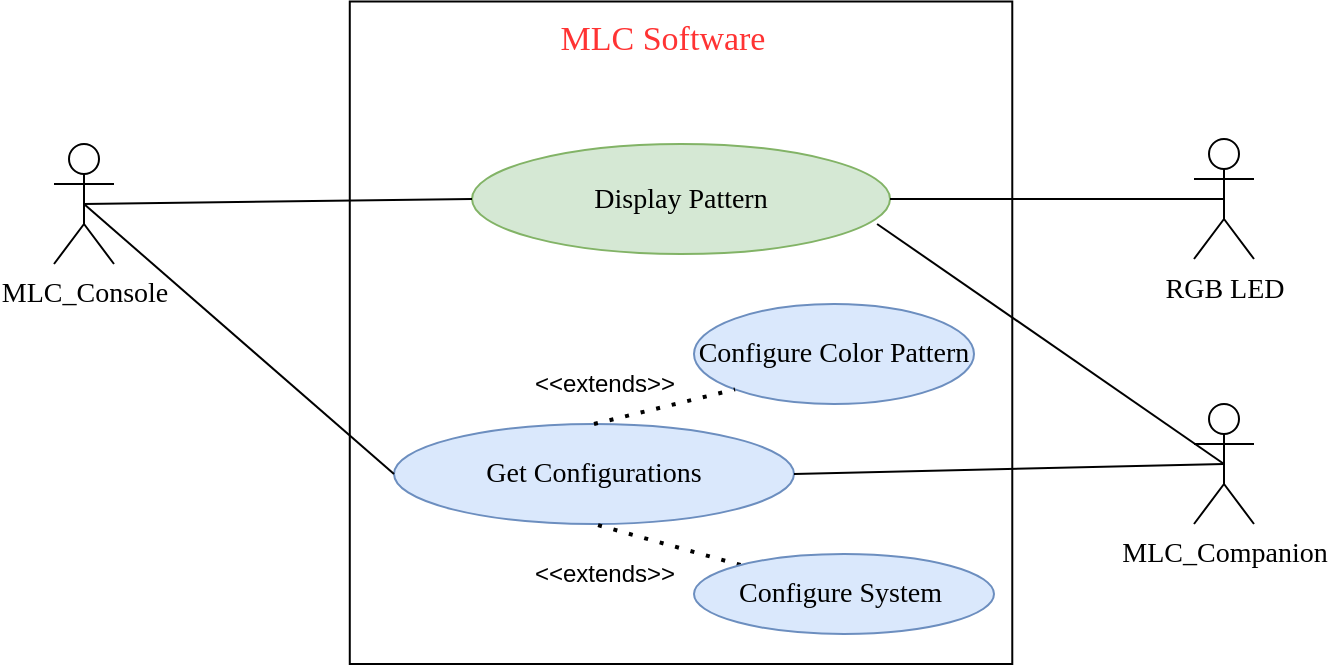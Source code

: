 <mxfile version="14.0.5" type="github" pages="2">
  <diagram id="9Y8ZHIoOVF3_s0dHNt5-" name="Page-1">
    <mxGraphModel dx="1248" dy="717" grid="1" gridSize="10" guides="1" tooltips="1" connect="1" arrows="1" fold="1" page="1" pageScale="1" pageWidth="827" pageHeight="1169" math="0" shadow="0">
      <root>
        <mxCell id="0" />
        <mxCell id="1" parent="0" />
        <mxCell id="SoJKSNoQK4Bj8bn0CBLv-29" value="" style="whiteSpace=wrap;html=1;aspect=fixed;" parent="1" vertex="1">
          <mxGeometry x="267.89" y="288.75" width="331.25" height="331.25" as="geometry" />
        </mxCell>
        <mxCell id="SoJKSNoQK4Bj8bn0CBLv-3" value="&lt;font style=&quot;font-size: 14px&quot; face=&quot;Times New Roman&quot;&gt;Get Configurations&lt;/font&gt;" style="ellipse;whiteSpace=wrap;html=1;fillColor=#dae8fc;strokeColor=#6c8ebf;" parent="1" vertex="1">
          <mxGeometry x="290" y="500" width="200" height="50" as="geometry" />
        </mxCell>
        <mxCell id="SoJKSNoQK4Bj8bn0CBLv-5" value="&lt;font style=&quot;font-size: 14px&quot; face=&quot;Times New Roman&quot;&gt;Display Pattern&lt;/font&gt;" style="ellipse;whiteSpace=wrap;html=1;fillColor=#d5e8d4;strokeColor=#82b366;" parent="1" vertex="1">
          <mxGeometry x="329.01" y="360" width="209.01" height="55" as="geometry" />
        </mxCell>
        <mxCell id="SoJKSNoQK4Bj8bn0CBLv-10" value="&lt;font face=&quot;Times New Roman&quot;&gt;&lt;span style=&quot;font-size: 14px&quot;&gt;MLC_Console&lt;/span&gt;&lt;/font&gt;" style="shape=umlActor;verticalLabelPosition=bottom;verticalAlign=top;html=1;" parent="1" vertex="1">
          <mxGeometry x="120" y="360" width="30" height="60" as="geometry" />
        </mxCell>
        <mxCell id="SoJKSNoQK4Bj8bn0CBLv-11" value="&lt;font face=&quot;Times New Roman&quot;&gt;&lt;span style=&quot;font-size: 14px&quot;&gt;RGB LED&lt;/span&gt;&lt;/font&gt;" style="shape=umlActor;verticalLabelPosition=bottom;verticalAlign=top;html=1;direction=east;" parent="1" vertex="1">
          <mxGeometry x="690" y="357.5" width="30" height="60" as="geometry" />
        </mxCell>
        <mxCell id="SoJKSNoQK4Bj8bn0CBLv-37" value="" style="endArrow=none;html=1;exitX=0.5;exitY=0.5;exitDx=0;exitDy=0;exitPerimeter=0;entryX=0;entryY=0.5;entryDx=0;entryDy=0;endFill=0;" parent="1" source="SoJKSNoQK4Bj8bn0CBLv-10" target="SoJKSNoQK4Bj8bn0CBLv-3" edge="1">
          <mxGeometry width="50" height="50" relative="1" as="geometry">
            <mxPoint x="160" y="420" as="sourcePoint" />
            <mxPoint x="210" y="370" as="targetPoint" />
          </mxGeometry>
        </mxCell>
        <mxCell id="SoJKSNoQK4Bj8bn0CBLv-50" value="" style="endArrow=none;html=1;exitX=1;exitY=0.5;exitDx=0;exitDy=0;entryX=0.5;entryY=0.5;entryDx=0;entryDy=0;entryPerimeter=0;endFill=0;" parent="1" source="SoJKSNoQK4Bj8bn0CBLv-5" target="SoJKSNoQK4Bj8bn0CBLv-11" edge="1">
          <mxGeometry width="50" height="50" relative="1" as="geometry">
            <mxPoint x="499" y="420" as="sourcePoint" />
            <mxPoint x="680" y="440" as="targetPoint" />
          </mxGeometry>
        </mxCell>
        <mxCell id="SoJKSNoQK4Bj8bn0CBLv-56" value="&lt;font face=&quot;Times New Roman&quot; style=&quot;font-size: 17px&quot; color=&quot;#ff3333&quot;&gt;MLC Software&lt;/font&gt;" style="text;html=1;align=center;verticalAlign=middle;resizable=0;points=[];autosize=1;" parent="1" vertex="1">
          <mxGeometry x="363.51" y="297.5" width="120" height="20" as="geometry" />
        </mxCell>
        <mxCell id="SoJKSNoQK4Bj8bn0CBLv-58" value="&lt;font face=&quot;Times New Roman&quot;&gt;&lt;span style=&quot;font-size: 14px&quot;&gt;MLC_Companion&lt;/span&gt;&lt;/font&gt;" style="shape=umlActor;verticalLabelPosition=bottom;verticalAlign=top;html=1;" parent="1" vertex="1">
          <mxGeometry x="690" y="490" width="30" height="60" as="geometry" />
        </mxCell>
        <mxCell id="SoJKSNoQK4Bj8bn0CBLv-60" value="" style="endArrow=none;html=1;exitX=0.5;exitY=0.5;exitDx=0;exitDy=0;exitPerimeter=0;endFill=0;entryX=1;entryY=0.5;entryDx=0;entryDy=0;" parent="1" source="SoJKSNoQK4Bj8bn0CBLv-58" target="SoJKSNoQK4Bj8bn0CBLv-3" edge="1">
          <mxGeometry width="50" height="50" relative="1" as="geometry">
            <mxPoint x="130" y="510" as="sourcePoint" />
            <mxPoint x="490" y="510" as="targetPoint" />
          </mxGeometry>
        </mxCell>
        <mxCell id="-GxmS9y0RetU1ui6JWVb-1" value="" style="endArrow=none;dashed=1;html=1;dashPattern=1 3;strokeWidth=2;entryX=0.5;entryY=1;entryDx=0;entryDy=0;" parent="1" source="-GxmS9y0RetU1ui6JWVb-2" target="SoJKSNoQK4Bj8bn0CBLv-3" edge="1">
          <mxGeometry width="50" height="50" relative="1" as="geometry">
            <mxPoint x="390" y="610" as="sourcePoint" />
            <mxPoint x="440" y="560" as="targetPoint" />
          </mxGeometry>
        </mxCell>
        <mxCell id="-GxmS9y0RetU1ui6JWVb-2" value="&lt;font style=&quot;font-size: 14px&quot; face=&quot;Times New Roman&quot;&gt;Configure System&amp;nbsp;&lt;/font&gt;" style="ellipse;whiteSpace=wrap;html=1;fillColor=#dae8fc;strokeColor=#6c8ebf;" parent="1" vertex="1">
          <mxGeometry x="440" y="565" width="150" height="40" as="geometry" />
        </mxCell>
        <mxCell id="-GxmS9y0RetU1ui6JWVb-3" value="&lt;font style=&quot;font-size: 14px&quot; face=&quot;Times New Roman&quot;&gt;Configure Color Pattern&lt;/font&gt;" style="ellipse;whiteSpace=wrap;html=1;fillColor=#dae8fc;strokeColor=#6c8ebf;" parent="1" vertex="1">
          <mxGeometry x="440" y="440" width="140" height="50" as="geometry" />
        </mxCell>
        <mxCell id="-GxmS9y0RetU1ui6JWVb-5" value="&amp;lt;&amp;lt;extends&amp;gt;&amp;gt;" style="text;html=1;align=center;verticalAlign=middle;resizable=0;points=[];autosize=1;direction=west;" parent="1" vertex="1">
          <mxGeometry x="350" y="565" width="90" height="20" as="geometry" />
        </mxCell>
        <mxCell id="-GxmS9y0RetU1ui6JWVb-6" value="&amp;lt;&amp;lt;extends&amp;gt;&amp;gt;" style="text;html=1;align=center;verticalAlign=middle;resizable=0;points=[];autosize=1;direction=west;" parent="1" vertex="1">
          <mxGeometry x="350" y="470" width="90" height="20" as="geometry" />
        </mxCell>
        <mxCell id="-GxmS9y0RetU1ui6JWVb-7" value="" style="endArrow=none;dashed=1;html=1;dashPattern=1 3;strokeWidth=2;entryX=0;entryY=1;entryDx=0;entryDy=0;exitX=0.5;exitY=0;exitDx=0;exitDy=0;" parent="1" source="SoJKSNoQK4Bj8bn0CBLv-3" target="-GxmS9y0RetU1ui6JWVb-3" edge="1">
          <mxGeometry width="50" height="50" relative="1" as="geometry">
            <mxPoint x="520" y="680" as="sourcePoint" />
            <mxPoint x="570" y="630" as="targetPoint" />
          </mxGeometry>
        </mxCell>
        <mxCell id="-GxmS9y0RetU1ui6JWVb-8" value="" style="endArrow=none;html=1;exitX=0.5;exitY=0.5;exitDx=0;exitDy=0;exitPerimeter=0;entryX=0;entryY=0.5;entryDx=0;entryDy=0;endFill=0;" parent="1" source="SoJKSNoQK4Bj8bn0CBLv-10" target="SoJKSNoQK4Bj8bn0CBLv-5" edge="1">
          <mxGeometry width="50" height="50" relative="1" as="geometry">
            <mxPoint x="174.01" y="317.5" as="sourcePoint" />
            <mxPoint x="329.01" y="462.5" as="targetPoint" />
          </mxGeometry>
        </mxCell>
        <mxCell id="-GxmS9y0RetU1ui6JWVb-10" value="" style="endArrow=none;html=1;entryX=0.969;entryY=0.727;entryDx=0;entryDy=0;exitX=0.5;exitY=0.5;exitDx=0;exitDy=0;exitPerimeter=0;endFill=0;entryPerimeter=0;" parent="1" source="SoJKSNoQK4Bj8bn0CBLv-58" target="SoJKSNoQK4Bj8bn0CBLv-5" edge="1">
          <mxGeometry width="50" height="50" relative="1" as="geometry">
            <mxPoint x="100" y="650" as="sourcePoint" />
            <mxPoint x="265" y="650" as="targetPoint" />
          </mxGeometry>
        </mxCell>
      </root>
    </mxGraphModel>
  </diagram>
  <diagram id="W7afP64Mxc4fy7xrFe1d" name="Page-2">
    <mxGraphModel dx="1248" dy="717" grid="1" gridSize="10" guides="1" tooltips="1" connect="1" arrows="1" fold="1" page="1" pageScale="1" pageWidth="827" pageHeight="1169" math="0" shadow="0">
      <root>
        <mxCell id="vdGX9jNm9OBOQUhfP2pG-0" />
        <mxCell id="vdGX9jNm9OBOQUhfP2pG-1" parent="vdGX9jNm9OBOQUhfP2pG-0" />
        <mxCell id="vdGX9jNm9OBOQUhfP2pG-27" value="" style="rounded=0;whiteSpace=wrap;html=1;" parent="vdGX9jNm9OBOQUhfP2pG-1" vertex="1">
          <mxGeometry x="104" y="210" width="620" height="260" as="geometry" />
        </mxCell>
        <mxCell id="vdGX9jNm9OBOQUhfP2pG-16" style="edgeStyle=orthogonalEdgeStyle;rounded=0;orthogonalLoop=1;jettySize=auto;html=1;entryX=1;entryY=0.25;entryDx=0;entryDy=0;dashed=1;strokeWidth=2;" parent="vdGX9jNm9OBOQUhfP2pG-1" source="vdGX9jNm9OBOQUhfP2pG-7" target="vdGX9jNm9OBOQUhfP2pG-3" edge="1">
          <mxGeometry relative="1" as="geometry" />
        </mxCell>
        <mxCell id="vdGX9jNm9OBOQUhfP2pG-3" value="&lt;font face=&quot;Times New Roman&quot; style=&quot;font-size: 14px&quot;&gt;&lt;b&gt;UART Driver&lt;/b&gt;&lt;/font&gt;" style="rounded=1;whiteSpace=wrap;html=1;" parent="vdGX9jNm9OBOQUhfP2pG-1" vertex="1">
          <mxGeometry x="119" y="270" width="120" height="40" as="geometry" />
        </mxCell>
        <mxCell id="vdGX9jNm9OBOQUhfP2pG-30" style="edgeStyle=orthogonalEdgeStyle;rounded=0;orthogonalLoop=1;jettySize=auto;html=1;exitX=0.05;exitY=0.375;exitDx=0;exitDy=0;entryX=1;entryY=0.25;entryDx=0;entryDy=0;dashed=1;strokeWidth=2;exitPerimeter=0;" parent="vdGX9jNm9OBOQUhfP2pG-1" source="vdGX9jNm9OBOQUhfP2pG-11" target="vdGX9jNm9OBOQUhfP2pG-4" edge="1">
          <mxGeometry relative="1" as="geometry" />
        </mxCell>
        <mxCell id="vdGX9jNm9OBOQUhfP2pG-4" value="&lt;font face=&quot;Times New Roman&quot; style=&quot;font-size: 14px&quot;&gt;&lt;b&gt;Periodic interrupt timer&lt;/b&gt;&lt;/font&gt;" style="rounded=1;whiteSpace=wrap;html=1;" parent="vdGX9jNm9OBOQUhfP2pG-1" vertex="1">
          <mxGeometry x="129" y="370" width="120" height="40" as="geometry" />
        </mxCell>
        <mxCell id="vdGX9jNm9OBOQUhfP2pG-5" value="&lt;font face=&quot;Times New Roman&quot; style=&quot;font-size: 14px&quot;&gt;&lt;b&gt;I2C Driver&lt;/b&gt;&lt;/font&gt;" style="rounded=1;whiteSpace=wrap;html=1;" parent="vdGX9jNm9OBOQUhfP2pG-1" vertex="1">
          <mxGeometry x="596" y="270" width="120" height="40" as="geometry" />
        </mxCell>
        <mxCell id="vdGX9jNm9OBOQUhfP2pG-6" value="&lt;font face=&quot;Times New Roman&quot; style=&quot;font-size: 14px&quot;&gt;&lt;b&gt;GPIO&lt;/b&gt;&lt;/font&gt;" style="rounded=1;whiteSpace=wrap;html=1;" parent="vdGX9jNm9OBOQUhfP2pG-1" vertex="1">
          <mxGeometry x="596" y="370" width="120" height="40" as="geometry" />
        </mxCell>
        <mxCell id="vdGX9jNm9OBOQUhfP2pG-24" style="edgeStyle=orthogonalEdgeStyle;rounded=0;orthogonalLoop=1;jettySize=auto;html=1;exitX=0.25;exitY=1;exitDx=0;exitDy=0;entryX=0.25;entryY=0;entryDx=0;entryDy=0;" parent="vdGX9jNm9OBOQUhfP2pG-1" source="vdGX9jNm9OBOQUhfP2pG-7" target="vdGX9jNm9OBOQUhfP2pG-11" edge="1">
          <mxGeometry relative="1" as="geometry" />
        </mxCell>
        <mxCell id="vdGX9jNm9OBOQUhfP2pG-7" value="&lt;font face=&quot;Times New Roman&quot; style=&quot;font-size: 14px&quot;&gt;Configuration&lt;br&gt;&amp;amp;&lt;br&gt;Connectivity&lt;br&gt;&amp;nbsp;Manager&lt;/font&gt;" style="whiteSpace=wrap;html=1;aspect=fixed;" parent="vdGX9jNm9OBOQUhfP2pG-1" vertex="1">
          <mxGeometry x="378" y="240" width="80" height="80" as="geometry" />
        </mxCell>
        <mxCell id="vdGX9jNm9OBOQUhfP2pG-21" style="edgeStyle=orthogonalEdgeStyle;rounded=0;orthogonalLoop=1;jettySize=auto;html=1;entryX=0;entryY=0.75;entryDx=0;entryDy=0;dashed=1;strokeWidth=2;" parent="vdGX9jNm9OBOQUhfP2pG-1" edge="1" source="vdGX9jNm9OBOQUhfP2pG-7">
          <mxGeometry relative="1" as="geometry">
            <mxPoint x="546" y="293" as="sourcePoint" />
            <mxPoint x="596" y="293" as="targetPoint" />
            <Array as="points">
              <mxPoint x="520" y="293" />
              <mxPoint x="520" y="293" />
            </Array>
          </mxGeometry>
        </mxCell>
        <mxCell id="vdGX9jNm9OBOQUhfP2pG-25" style="edgeStyle=orthogonalEdgeStyle;rounded=0;orthogonalLoop=1;jettySize=auto;html=1;exitX=0.75;exitY=0;exitDx=0;exitDy=0;entryX=0.75;entryY=1;entryDx=0;entryDy=0;" parent="vdGX9jNm9OBOQUhfP2pG-1" source="vdGX9jNm9OBOQUhfP2pG-11" target="vdGX9jNm9OBOQUhfP2pG-7" edge="1">
          <mxGeometry relative="1" as="geometry" />
        </mxCell>
        <mxCell id="vdGX9jNm9OBOQUhfP2pG-26" style="edgeStyle=orthogonalEdgeStyle;rounded=0;orthogonalLoop=1;jettySize=auto;html=1;exitX=1;exitY=0.5;exitDx=0;exitDy=0;entryX=0;entryY=0.5;entryDx=0;entryDy=0;dashed=1;strokeWidth=2;" parent="vdGX9jNm9OBOQUhfP2pG-1" source="vdGX9jNm9OBOQUhfP2pG-11" target="vdGX9jNm9OBOQUhfP2pG-6" edge="1">
          <mxGeometry relative="1" as="geometry" />
        </mxCell>
        <mxCell id="vdGX9jNm9OBOQUhfP2pG-11" value="&lt;font face=&quot;Times New Roman&quot; style=&quot;font-size: 14px&quot;&gt;Colour&lt;br&gt;Pattern&amp;nbsp;&lt;br&gt;Generator&lt;/font&gt;" style="whiteSpace=wrap;html=1;aspect=fixed;" parent="vdGX9jNm9OBOQUhfP2pG-1" vertex="1">
          <mxGeometry x="378" y="349" width="80" height="80" as="geometry" />
        </mxCell>
        <mxCell id="vdGX9jNm9OBOQUhfP2pG-17" style="edgeStyle=orthogonalEdgeStyle;rounded=0;orthogonalLoop=1;jettySize=auto;html=1;exitX=1;exitY=0.5;exitDx=0;exitDy=0;entryX=0;entryY=0.75;entryDx=0;entryDy=0;dashed=1;strokeWidth=2;strokeColor=#FF0022;" parent="vdGX9jNm9OBOQUhfP2pG-1" source="vdGX9jNm9OBOQUhfP2pG-13" target="vdGX9jNm9OBOQUhfP2pG-7" edge="1">
          <mxGeometry relative="1" as="geometry" />
        </mxCell>
        <mxCell id="vdGX9jNm9OBOQUhfP2pG-13" value="&lt;font style=&quot;font-size: 10px&quot; face=&quot;Times New Roman&quot;&gt;RX ISR&lt;/font&gt;" style="rounded=0;whiteSpace=wrap;html=1;fillColor=#f8cecc;strokeColor=#b85450;" parent="vdGX9jNm9OBOQUhfP2pG-1" vertex="1">
          <mxGeometry x="239" y="287.5" width="30" height="25" as="geometry" />
        </mxCell>
        <mxCell id="vdGX9jNm9OBOQUhfP2pG-23" style="edgeStyle=orthogonalEdgeStyle;rounded=0;orthogonalLoop=1;jettySize=auto;html=1;exitX=1;exitY=0.2;exitDx=0;exitDy=0;exitPerimeter=0;dashed=1;strokeWidth=2;entryX=0;entryY=0.75;entryDx=0;entryDy=0;" parent="vdGX9jNm9OBOQUhfP2pG-1" edge="1" target="vdGX9jNm9OBOQUhfP2pG-11">
          <mxGeometry relative="1" as="geometry">
            <mxPoint x="266" y="397" as="sourcePoint" />
            <mxPoint x="316" y="397" as="targetPoint" />
            <Array as="points">
              <mxPoint x="266" y="409" />
            </Array>
          </mxGeometry>
        </mxCell>
        <mxCell id="vdGX9jNm9OBOQUhfP2pG-14" value="&lt;font style=&quot;font-size: 10px&quot; face=&quot;Times New Roman&quot;&gt;timer ISR&lt;/font&gt;" style="rounded=0;whiteSpace=wrap;html=1;fillColor=#dae8fc;strokeColor=#6c8ebf;" parent="vdGX9jNm9OBOQUhfP2pG-1" vertex="1">
          <mxGeometry x="249" y="385" width="30" height="25" as="geometry" />
        </mxCell>
        <mxCell id="vdGX9jNm9OBOQUhfP2pG-28" value="&lt;font face=&quot;Times New Roman&quot; size=&quot;1&quot;&gt;&lt;b style=&quot;font-size: 16px&quot;&gt;MLC Software&lt;/b&gt;&lt;/font&gt;" style="text;html=1;align=center;verticalAlign=middle;resizable=0;points=[];autosize=1;" parent="vdGX9jNm9OBOQUhfP2pG-1" vertex="1">
          <mxGeometry x="358" y="190" width="120" height="20" as="geometry" />
        </mxCell>
        <mxCell id="vdGX9jNm9OBOQUhfP2pG-31" value="" style="verticalLabelPosition=bottom;align=center;dashed=0;html=1;verticalAlign=top;shape=mxgraph.pid.piping.spacer;direction=north;" parent="vdGX9jNm9OBOQUhfP2pG-1" vertex="1">
          <mxGeometry x="74" y="280" width="30" height="20" as="geometry" />
        </mxCell>
        <mxCell id="vdGX9jNm9OBOQUhfP2pG-32" value="" style="verticalLabelPosition=bottom;align=center;dashed=0;html=1;verticalAlign=top;shape=mxgraph.pid.piping.spacer;direction=south;" parent="vdGX9jNm9OBOQUhfP2pG-1" vertex="1">
          <mxGeometry x="724" y="280" width="30" height="20" as="geometry" />
        </mxCell>
        <mxCell id="vdGX9jNm9OBOQUhfP2pG-33" value="" style="verticalLabelPosition=bottom;align=center;dashed=0;html=1;verticalAlign=top;shape=mxgraph.pid.piping.spacer;direction=south;" parent="vdGX9jNm9OBOQUhfP2pG-1" vertex="1">
          <mxGeometry x="724" y="380" width="30" height="20" as="geometry" />
        </mxCell>
        <mxCell id="vdGX9jNm9OBOQUhfP2pG-34" value="&lt;font face=&quot;Times New Roman&quot; style=&quot;font-size: 14px&quot;&gt;&lt;b&gt;Console&lt;/b&gt;&lt;/font&gt;" style="shape=umlActor;verticalLabelPosition=bottom;verticalAlign=top;html=1;" parent="vdGX9jNm9OBOQUhfP2pG-1" vertex="1">
          <mxGeometry x="40" y="252.5" width="30" height="60" as="geometry" />
        </mxCell>
        <mxCell id="vdGX9jNm9OBOQUhfP2pG-44" value="&lt;font face=&quot;Times New Roman&quot;&gt;&lt;span style=&quot;font-size: 14px&quot;&gt;&lt;b&gt;&amp;nbsp; &amp;nbsp; MLC_Companion&lt;/b&gt;&lt;/span&gt;&lt;/font&gt;" style="shape=umlActor;verticalLabelPosition=bottom;verticalAlign=top;html=1;" parent="vdGX9jNm9OBOQUhfP2pG-1" vertex="1">
          <mxGeometry x="760" y="260" width="30" height="60" as="geometry" />
        </mxCell>
        <mxCell id="vdGX9jNm9OBOQUhfP2pG-45" value="&lt;font face=&quot;Times New Roman&quot;&gt;&lt;span style=&quot;font-size: 14px&quot;&gt;&lt;b&gt;RGB_LED&lt;/b&gt;&lt;/span&gt;&lt;/font&gt;" style="shape=umlActor;verticalLabelPosition=bottom;verticalAlign=top;html=1;" parent="vdGX9jNm9OBOQUhfP2pG-1" vertex="1">
          <mxGeometry x="760" y="359" width="30" height="60" as="geometry" />
        </mxCell>
      </root>
    </mxGraphModel>
  </diagram>
</mxfile>
